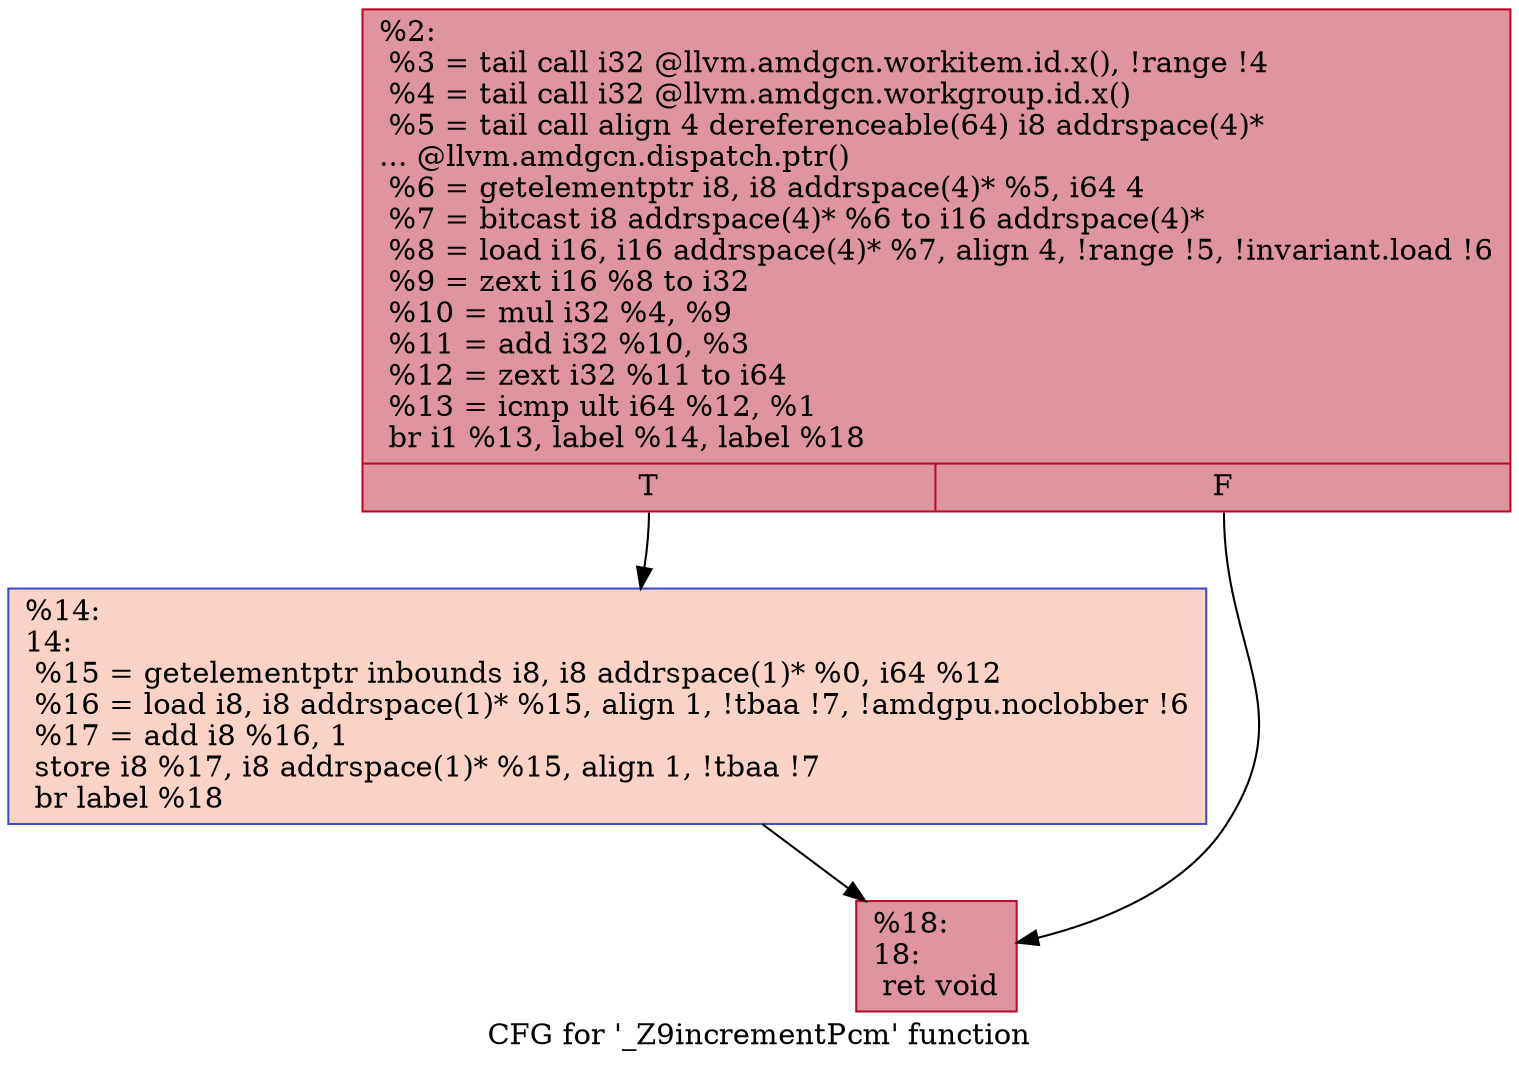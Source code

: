 digraph "CFG for '_Z9incrementPcm' function" {
	label="CFG for '_Z9incrementPcm' function";

	Node0x5adaea0 [shape=record,color="#b70d28ff", style=filled, fillcolor="#b70d2870",label="{%2:\l  %3 = tail call i32 @llvm.amdgcn.workitem.id.x(), !range !4\l  %4 = tail call i32 @llvm.amdgcn.workgroup.id.x()\l  %5 = tail call align 4 dereferenceable(64) i8 addrspace(4)*\l... @llvm.amdgcn.dispatch.ptr()\l  %6 = getelementptr i8, i8 addrspace(4)* %5, i64 4\l  %7 = bitcast i8 addrspace(4)* %6 to i16 addrspace(4)*\l  %8 = load i16, i16 addrspace(4)* %7, align 4, !range !5, !invariant.load !6\l  %9 = zext i16 %8 to i32\l  %10 = mul i32 %4, %9\l  %11 = add i32 %10, %3\l  %12 = zext i32 %11 to i64\l  %13 = icmp ult i64 %12, %1\l  br i1 %13, label %14, label %18\l|{<s0>T|<s1>F}}"];
	Node0x5adaea0:s0 -> Node0x5adbe50;
	Node0x5adaea0:s1 -> Node0x5adcee0;
	Node0x5adbe50 [shape=record,color="#3d50c3ff", style=filled, fillcolor="#f59c7d70",label="{%14:\l14:                                               \l  %15 = getelementptr inbounds i8, i8 addrspace(1)* %0, i64 %12\l  %16 = load i8, i8 addrspace(1)* %15, align 1, !tbaa !7, !amdgpu.noclobber !6\l  %17 = add i8 %16, 1\l  store i8 %17, i8 addrspace(1)* %15, align 1, !tbaa !7\l  br label %18\l}"];
	Node0x5adbe50 -> Node0x5adcee0;
	Node0x5adcee0 [shape=record,color="#b70d28ff", style=filled, fillcolor="#b70d2870",label="{%18:\l18:                                               \l  ret void\l}"];
}
